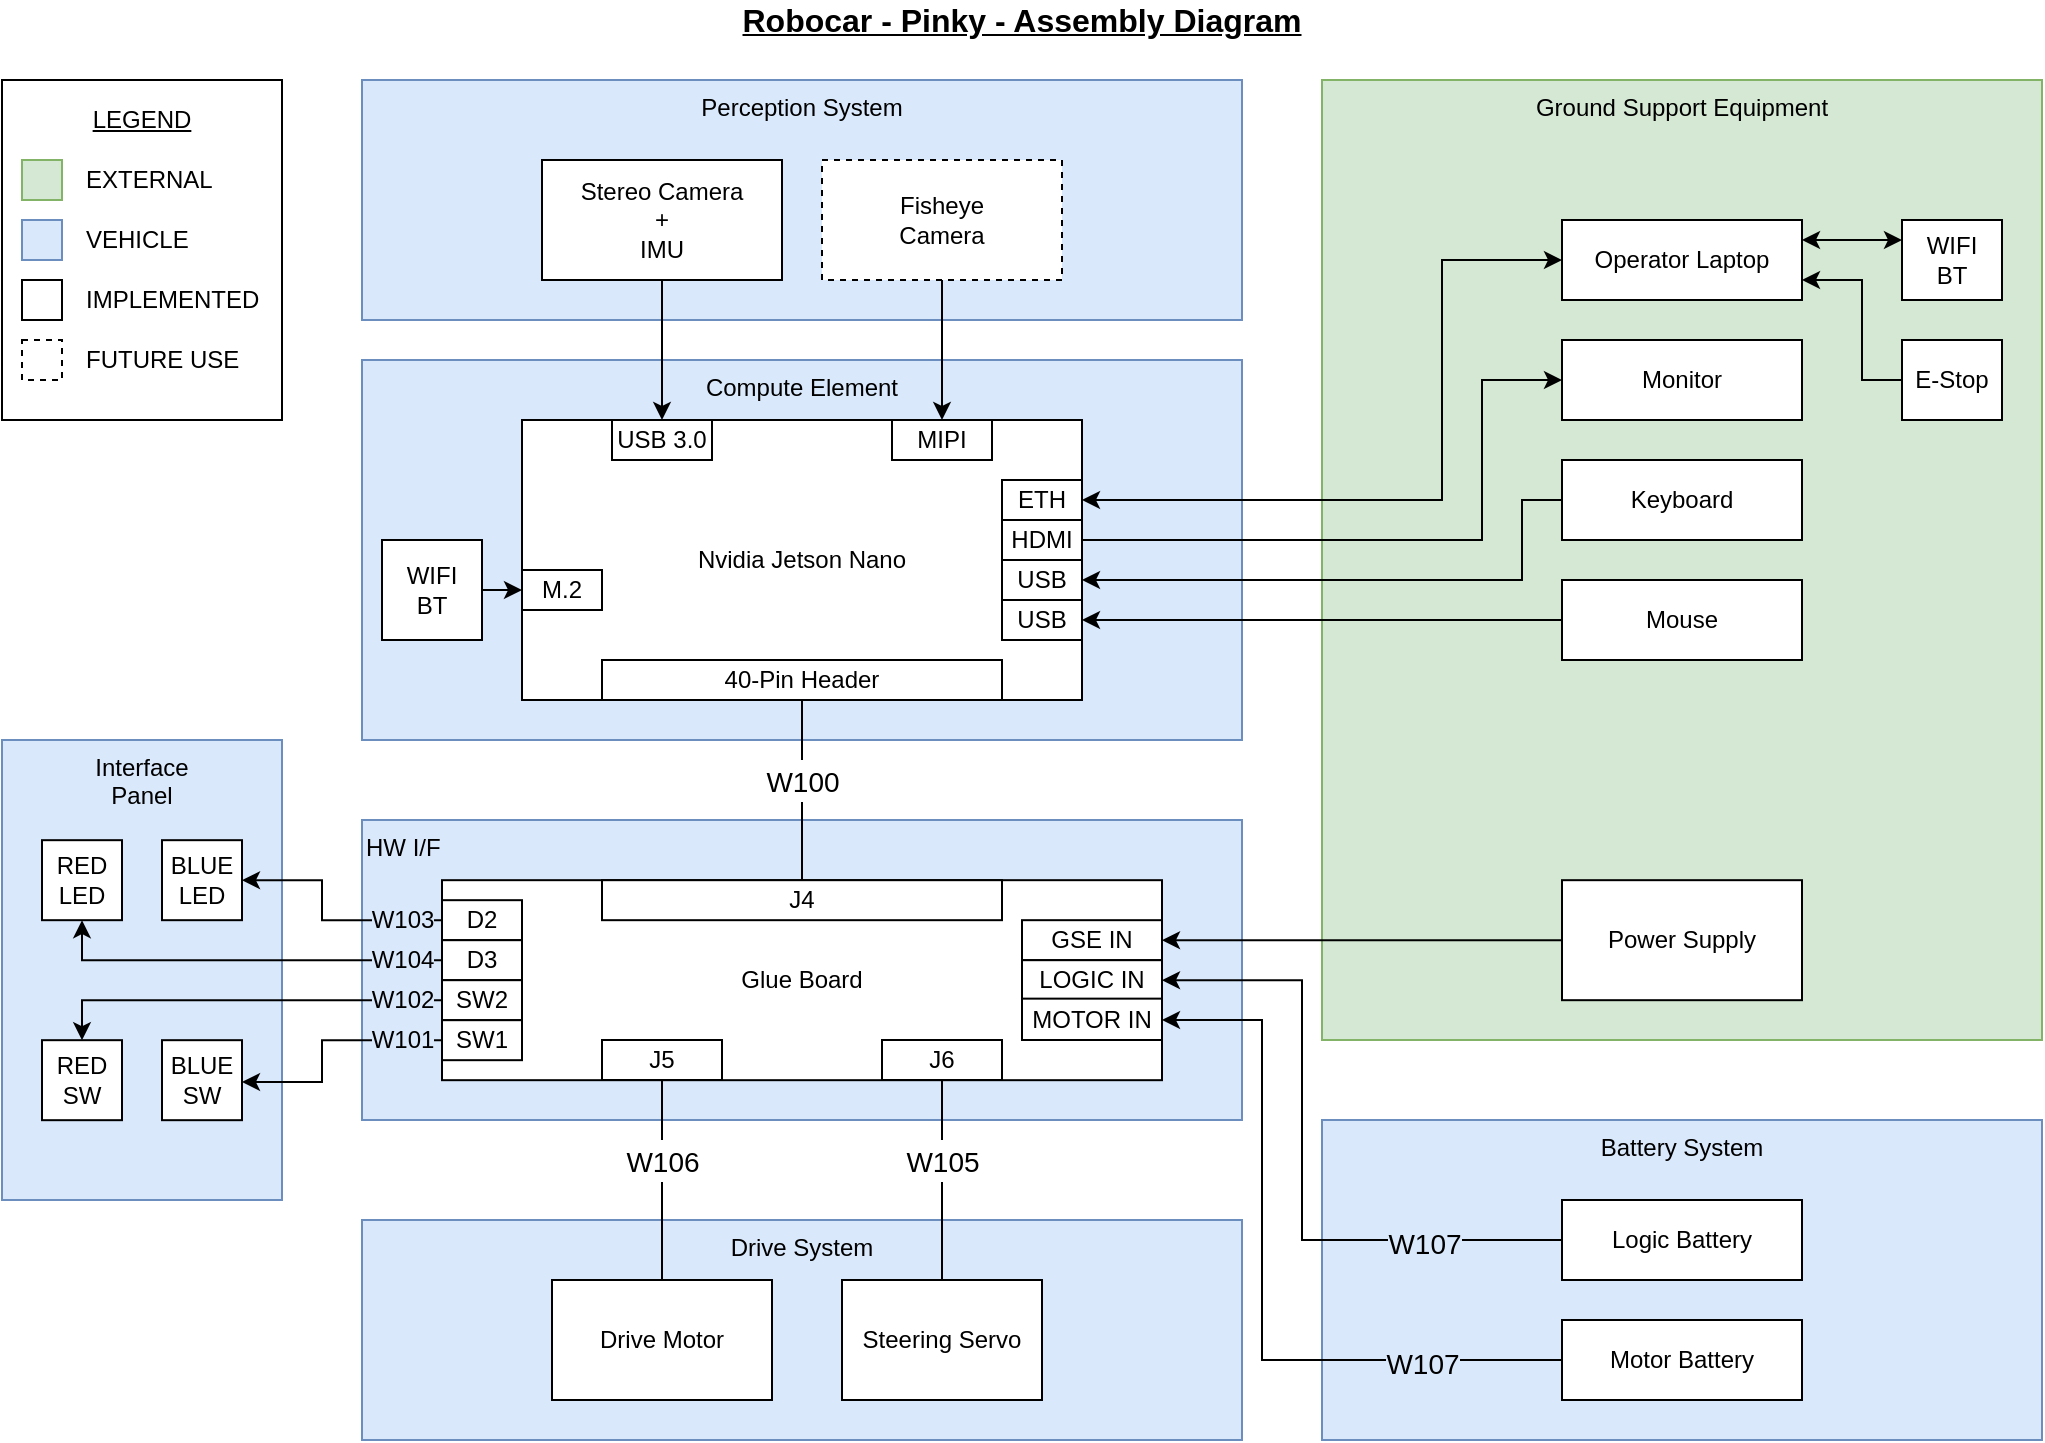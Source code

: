 <mxfile version="12.5.3" type="device"><diagram id="cub4l3dRgnappFqSqvj4" name="1 - Top Level"><mxGraphModel dx="1106" dy="900" grid="1" gridSize="10" guides="1" tooltips="1" connect="1" arrows="1" fold="1" page="1" pageScale="1" pageWidth="1700" pageHeight="1100" math="0" shadow="0"><root><mxCell id="0"/><mxCell id="1" parent="0"/><mxCell id="SpVLSacBy3mJhvnnZHXy-24" value="" style="rounded=0;whiteSpace=wrap;html=1;align=center;" parent="1" vertex="1"><mxGeometry x="180" y="120" width="140" height="170" as="geometry"/></mxCell><mxCell id="w4hsYRaryRHuDGo4afRQ-10" value="HW I/F" style="rounded=0;whiteSpace=wrap;html=1;fillColor=#dae8fc;strokeColor=#6c8ebf;verticalAlign=top;align=left;" parent="1" vertex="1"><mxGeometry x="360" y="490" width="440" height="150" as="geometry"/></mxCell><mxCell id="JcmoGKXpvcpSXVwlVo32-1" value="Perception System" style="rounded=0;whiteSpace=wrap;html=1;fillColor=#dae8fc;strokeColor=#6c8ebf;verticalAlign=top;align=center;" parent="1" vertex="1"><mxGeometry x="360" y="120" width="440" height="120" as="geometry"/></mxCell><mxCell id="JcmoGKXpvcpSXVwlVo32-3" value="Compute Element" style="rounded=0;whiteSpace=wrap;html=1;fillColor=#dae8fc;strokeColor=#6c8ebf;verticalAlign=top;align=center;" parent="1" vertex="1"><mxGeometry x="360" y="260" width="440" height="190" as="geometry"/></mxCell><mxCell id="JcmoGKXpvcpSXVwlVo32-4" value="Drive System" style="rounded=0;whiteSpace=wrap;html=1;fillColor=#dae8fc;strokeColor=#6c8ebf;verticalAlign=top;align=center;" parent="1" vertex="1"><mxGeometry x="360" y="690" width="440" height="110" as="geometry"/></mxCell><mxCell id="w4hsYRaryRHuDGo4afRQ-1" value="Ground Support Equipment" style="rounded=0;whiteSpace=wrap;html=1;fillColor=#d5e8d4;strokeColor=#82b366;verticalAlign=top;" parent="1" vertex="1"><mxGeometry x="840" y="120" width="360" height="480" as="geometry"/></mxCell><mxCell id="w4hsYRaryRHuDGo4afRQ-5" style="edgeStyle=orthogonalEdgeStyle;rounded=0;orthogonalLoop=1;jettySize=auto;html=1;exitX=0.5;exitY=1;exitDx=0;exitDy=0;entryX=0.25;entryY=0;entryDx=0;entryDy=0;" parent="1" source="w4hsYRaryRHuDGo4afRQ-2" target="w4hsYRaryRHuDGo4afRQ-4" edge="1"><mxGeometry relative="1" as="geometry"/></mxCell><mxCell id="w4hsYRaryRHuDGo4afRQ-2" value="Stereo Camera&lt;br&gt;+&lt;br&gt;IMU" style="rounded=0;whiteSpace=wrap;html=1;" parent="1" vertex="1"><mxGeometry x="450" y="160" width="120" height="60" as="geometry"/></mxCell><mxCell id="w4hsYRaryRHuDGo4afRQ-6" style="edgeStyle=orthogonalEdgeStyle;rounded=0;orthogonalLoop=1;jettySize=auto;html=1;exitX=0.5;exitY=1;exitDx=0;exitDy=0;entryX=0.75;entryY=0;entryDx=0;entryDy=0;" parent="1" source="w4hsYRaryRHuDGo4afRQ-3" target="w4hsYRaryRHuDGo4afRQ-4" edge="1"><mxGeometry relative="1" as="geometry"/></mxCell><mxCell id="w4hsYRaryRHuDGo4afRQ-3" value="Fisheye&lt;br&gt;Camera" style="rounded=0;whiteSpace=wrap;html=1;align=center;dashed=1;" parent="1" vertex="1"><mxGeometry x="590" y="160" width="120" height="60" as="geometry"/></mxCell><mxCell id="w4hsYRaryRHuDGo4afRQ-4" value="Nvidia Jetson Nano" style="rounded=0;whiteSpace=wrap;html=1;fillColor=#ffffff;" parent="1" vertex="1"><mxGeometry x="440" y="290" width="280" height="140" as="geometry"/></mxCell><mxCell id="w4hsYRaryRHuDGo4afRQ-12" value="Glue Board" style="rounded=0;whiteSpace=wrap;html=1;align=center;" parent="1" vertex="1"><mxGeometry x="400" y="520.09" width="360" height="100" as="geometry"/></mxCell><mxCell id="w4hsYRaryRHuDGo4afRQ-13" value="Drive Motor" style="rounded=0;whiteSpace=wrap;html=1;align=center;" parent="1" vertex="1"><mxGeometry x="455" y="720" width="110" height="60" as="geometry"/></mxCell><mxCell id="w4hsYRaryRHuDGo4afRQ-14" value="Steering Servo" style="rounded=0;whiteSpace=wrap;html=1;align=center;" parent="1" vertex="1"><mxGeometry x="600" y="720" width="100" height="60" as="geometry"/></mxCell><mxCell id="w4hsYRaryRHuDGo4afRQ-35" value="USB 3.0" style="rounded=0;whiteSpace=wrap;html=1;" parent="1" vertex="1"><mxGeometry x="485" y="290" width="50" height="20" as="geometry"/></mxCell><mxCell id="w4hsYRaryRHuDGo4afRQ-38" value="MIPI" style="rounded=0;whiteSpace=wrap;html=1;" parent="1" vertex="1"><mxGeometry x="625" y="290" width="50" height="20" as="geometry"/></mxCell><mxCell id="w4hsYRaryRHuDGo4afRQ-43" value="40-Pin Header" style="rounded=0;whiteSpace=wrap;html=1;" parent="1" vertex="1"><mxGeometry x="480" y="410" width="200" height="20" as="geometry"/></mxCell><mxCell id="w4hsYRaryRHuDGo4afRQ-48" value="Monitor" style="rounded=0;whiteSpace=wrap;html=1;align=center;" parent="1" vertex="1"><mxGeometry x="960" y="250" width="120" height="40" as="geometry"/></mxCell><mxCell id="w4hsYRaryRHuDGo4afRQ-49" value="Keyboard" style="rounded=0;whiteSpace=wrap;html=1;align=center;" parent="1" vertex="1"><mxGeometry x="960" y="310" width="120" height="40" as="geometry"/></mxCell><mxCell id="w4hsYRaryRHuDGo4afRQ-50" value="Mouse" style="rounded=0;whiteSpace=wrap;html=1;align=center;" parent="1" vertex="1"><mxGeometry x="960" y="370" width="120" height="40" as="geometry"/></mxCell><mxCell id="w4hsYRaryRHuDGo4afRQ-54" style="edgeStyle=orthogonalEdgeStyle;rounded=0;orthogonalLoop=1;jettySize=auto;html=1;exitX=1;exitY=0.5;exitDx=0;exitDy=0;entryX=0;entryY=0.5;entryDx=0;entryDy=0;startArrow=none;startFill=0;endArrow=classic;endFill=1;" parent="1" source="w4hsYRaryRHuDGo4afRQ-51" target="w4hsYRaryRHuDGo4afRQ-48" edge="1"><mxGeometry relative="1" as="geometry"><Array as="points"><mxPoint x="920" y="350"/><mxPoint x="920" y="270"/></Array></mxGeometry></mxCell><mxCell id="w4hsYRaryRHuDGo4afRQ-51" value="HDMI" style="rounded=0;whiteSpace=wrap;html=1;" parent="1" vertex="1"><mxGeometry x="680" y="340" width="40" height="20" as="geometry"/></mxCell><mxCell id="w4hsYRaryRHuDGo4afRQ-52" value="USB" style="rounded=0;whiteSpace=wrap;html=1;" parent="1" vertex="1"><mxGeometry x="680" y="360" width="40" height="20" as="geometry"/></mxCell><mxCell id="w4hsYRaryRHuDGo4afRQ-53" value="USB" style="rounded=0;whiteSpace=wrap;html=1;" parent="1" vertex="1"><mxGeometry x="680" y="380" width="40" height="20" as="geometry"/></mxCell><mxCell id="w4hsYRaryRHuDGo4afRQ-55" style="edgeStyle=orthogonalEdgeStyle;rounded=0;orthogonalLoop=1;jettySize=auto;html=1;exitX=1;exitY=0.5;exitDx=0;exitDy=0;entryX=0;entryY=0.5;entryDx=0;entryDy=0;startArrow=classic;startFill=1;endArrow=none;endFill=0;" parent="1" source="w4hsYRaryRHuDGo4afRQ-52" target="w4hsYRaryRHuDGo4afRQ-49" edge="1"><mxGeometry relative="1" as="geometry"><mxPoint x="729.828" y="364.862" as="sourcePoint"/><mxPoint x="889.828" y="480.034" as="targetPoint"/><Array as="points"><mxPoint x="940" y="370"/><mxPoint x="940" y="330"/></Array></mxGeometry></mxCell><mxCell id="w4hsYRaryRHuDGo4afRQ-56" style="edgeStyle=orthogonalEdgeStyle;rounded=0;orthogonalLoop=1;jettySize=auto;html=1;exitX=1;exitY=0.5;exitDx=0;exitDy=0;startArrow=classic;startFill=1;endArrow=none;endFill=0;entryX=0;entryY=0.5;entryDx=0;entryDy=0;" parent="1" source="w4hsYRaryRHuDGo4afRQ-53" target="w4hsYRaryRHuDGo4afRQ-50" edge="1"><mxGeometry relative="1" as="geometry"><mxPoint x="739.828" y="374.862" as="sourcePoint"/><mxPoint x="930" y="395" as="targetPoint"/><Array as="points"/></mxGeometry></mxCell><mxCell id="W9MOEk4XCKjWlOoFFyLS-8" style="edgeStyle=orthogonalEdgeStyle;rounded=0;orthogonalLoop=1;jettySize=auto;html=1;exitX=0;exitY=0.5;exitDx=0;exitDy=0;entryX=1;entryY=0.5;entryDx=0;entryDy=0;startArrow=none;startFill=0;endArrow=classic;endFill=1;fontFamily=Helvetica;fontSize=18;" parent="1" source="w4hsYRaryRHuDGo4afRQ-57" target="SpVLSacBy3mJhvnnZHXy-10" edge="1"><mxGeometry relative="1" as="geometry"/></mxCell><mxCell id="w4hsYRaryRHuDGo4afRQ-57" value="Power Supply" style="rounded=0;whiteSpace=wrap;html=1;align=center;" parent="1" vertex="1"><mxGeometry x="960" y="520.09" width="120" height="60" as="geometry"/></mxCell><mxCell id="w4hsYRaryRHuDGo4afRQ-60" value="Battery System" style="rounded=0;whiteSpace=wrap;html=1;fillColor=#dae8fc;strokeColor=#6c8ebf;verticalAlign=top;align=center;" parent="1" vertex="1"><mxGeometry x="840" y="640" width="360" height="160" as="geometry"/></mxCell><mxCell id="w4hsYRaryRHuDGo4afRQ-61" value="Logic Battery" style="rounded=0;whiteSpace=wrap;html=1;align=center;" parent="1" vertex="1"><mxGeometry x="960" y="680" width="120" height="40" as="geometry"/></mxCell><mxCell id="w4hsYRaryRHuDGo4afRQ-63" style="edgeStyle=orthogonalEdgeStyle;rounded=0;orthogonalLoop=1;jettySize=auto;html=1;exitX=1;exitY=0.5;exitDx=0;exitDy=0;entryX=0;entryY=0.5;entryDx=0;entryDy=0;startArrow=classic;startFill=1;endArrow=none;endFill=0;" parent="1" source="w4hsYRaryRHuDGo4afRQ-12" target="w4hsYRaryRHuDGo4afRQ-61" edge="1"><mxGeometry relative="1" as="geometry"><mxPoint x="719.667" y="585" as="sourcePoint"/><mxPoint x="940.172" y="559.345" as="targetPoint"/><Array as="points"><mxPoint x="830" y="570"/><mxPoint x="830" y="700"/></Array></mxGeometry></mxCell><mxCell id="W9MOEk4XCKjWlOoFFyLS-9" value="&lt;font style=&quot;font-size: 14px&quot;&gt;W107&lt;/font&gt;" style="text;html=1;align=center;verticalAlign=middle;resizable=0;points=[];labelBackgroundColor=#DAE8FC;fontSize=18;fontFamily=Helvetica;" parent="w4hsYRaryRHuDGo4afRQ-63" vertex="1" connectable="0"><mxGeometry x="0.548" y="1" relative="1" as="geometry"><mxPoint x="4.66" y="1.31" as="offset"/></mxGeometry></mxCell><mxCell id="w4hsYRaryRHuDGo4afRQ-66" value="Robocar - Pinky - Assembly Diagram" style="text;html=1;strokeColor=none;fillColor=none;align=center;verticalAlign=middle;whiteSpace=wrap;rounded=0;fontStyle=5;fontSize=16;" parent="1" vertex="1"><mxGeometry x="180" y="80" width="1020" height="20" as="geometry"/></mxCell><mxCell id="w4hsYRaryRHuDGo4afRQ-67" value="M.2" style="rounded=0;whiteSpace=wrap;html=1;" parent="1" vertex="1"><mxGeometry x="440" y="365" width="40" height="20" as="geometry"/></mxCell><mxCell id="w4hsYRaryRHuDGo4afRQ-68" value="WIFI&lt;br&gt;BT" style="rounded=0;whiteSpace=wrap;html=1;" parent="1" vertex="1"><mxGeometry x="370" y="350" width="50" height="50" as="geometry"/></mxCell><mxCell id="w4hsYRaryRHuDGo4afRQ-69" value="" style="endArrow=classic;html=1;fontSize=16;entryX=0;entryY=0.5;entryDx=0;entryDy=0;exitX=1;exitY=0.5;exitDx=0;exitDy=0;" parent="1" source="w4hsYRaryRHuDGo4afRQ-68" target="w4hsYRaryRHuDGo4afRQ-67" edge="1"><mxGeometry width="50" height="50" relative="1" as="geometry"><mxPoint x="360" y="870" as="sourcePoint"/><mxPoint x="410" y="820" as="targetPoint"/></mxGeometry></mxCell><mxCell id="w4hsYRaryRHuDGo4afRQ-70" value="ETH" style="rounded=0;whiteSpace=wrap;html=1;" parent="1" vertex="1"><mxGeometry x="680" y="320" width="40" height="20" as="geometry"/></mxCell><mxCell id="w4hsYRaryRHuDGo4afRQ-76" style="edgeStyle=orthogonalEdgeStyle;rounded=0;orthogonalLoop=1;jettySize=auto;html=1;exitX=1;exitY=0.25;exitDx=0;exitDy=0;startArrow=classic;startFill=1;endArrow=classic;endFill=1;fontSize=16;entryX=0;entryY=0.25;entryDx=0;entryDy=0;" parent="1" source="w4hsYRaryRHuDGo4afRQ-71" target="w4hsYRaryRHuDGo4afRQ-73" edge="1"><mxGeometry relative="1" as="geometry"/></mxCell><mxCell id="w4hsYRaryRHuDGo4afRQ-77" style="edgeStyle=orthogonalEdgeStyle;rounded=0;orthogonalLoop=1;jettySize=auto;html=1;exitX=1;exitY=0.75;exitDx=0;exitDy=0;entryX=0;entryY=0.5;entryDx=0;entryDy=0;startArrow=classic;startFill=1;endArrow=none;endFill=0;fontSize=16;" parent="1" source="w4hsYRaryRHuDGo4afRQ-71" target="w4hsYRaryRHuDGo4afRQ-75" edge="1"><mxGeometry relative="1" as="geometry"><Array as="points"><mxPoint x="1110" y="220"/><mxPoint x="1110" y="270"/></Array></mxGeometry></mxCell><mxCell id="w4hsYRaryRHuDGo4afRQ-71" value="Operator Laptop" style="rounded=0;whiteSpace=wrap;html=1;align=center;" parent="1" vertex="1"><mxGeometry x="960" y="190" width="120" height="40" as="geometry"/></mxCell><mxCell id="w4hsYRaryRHuDGo4afRQ-72" style="edgeStyle=orthogonalEdgeStyle;rounded=0;orthogonalLoop=1;jettySize=auto;html=1;exitX=1;exitY=0.5;exitDx=0;exitDy=0;entryX=0;entryY=0.5;entryDx=0;entryDy=0;startArrow=classic;startFill=1;endArrow=classic;endFill=1;" parent="1" source="w4hsYRaryRHuDGo4afRQ-70" target="w4hsYRaryRHuDGo4afRQ-71" edge="1"><mxGeometry relative="1" as="geometry"><mxPoint x="729.828" y="360.034" as="sourcePoint"/><mxPoint x="980.172" y="280.034" as="targetPoint"/><Array as="points"><mxPoint x="900" y="330"/><mxPoint x="900" y="210"/></Array></mxGeometry></mxCell><mxCell id="w4hsYRaryRHuDGo4afRQ-73" value="WIFI&lt;br&gt;BT" style="rounded=0;whiteSpace=wrap;html=1;" parent="1" vertex="1"><mxGeometry x="1130" y="190" width="50" height="40" as="geometry"/></mxCell><mxCell id="w4hsYRaryRHuDGo4afRQ-75" value="E-Stop" style="rounded=0;whiteSpace=wrap;html=1;align=center;" parent="1" vertex="1"><mxGeometry x="1130" y="250" width="50" height="40" as="geometry"/></mxCell><mxCell id="SpVLSacBy3mJhvnnZHXy-2" value="Motor Battery" style="rounded=0;whiteSpace=wrap;html=1;align=center;" parent="1" vertex="1"><mxGeometry x="960" y="740" width="120" height="40" as="geometry"/></mxCell><mxCell id="SpVLSacBy3mJhvnnZHXy-4" style="edgeStyle=orthogonalEdgeStyle;rounded=0;orthogonalLoop=1;jettySize=auto;html=1;exitX=1;exitY=0.699;exitDx=0;exitDy=0;entryX=0;entryY=0.5;entryDx=0;entryDy=0;startArrow=classic;startFill=1;endArrow=none;endFill=0;exitPerimeter=0;" parent="1" source="w4hsYRaryRHuDGo4afRQ-12" target="SpVLSacBy3mJhvnnZHXy-2" edge="1"><mxGeometry relative="1" as="geometry"><mxPoint x="729.667" y="580" as="sourcePoint"/><mxPoint x="979.667" y="700" as="targetPoint"/><Array as="points"><mxPoint x="810" y="590"/><mxPoint x="810" y="760"/></Array></mxGeometry></mxCell><mxCell id="W9MOEk4XCKjWlOoFFyLS-10" value="&lt;font style=&quot;font-size: 14px&quot;&gt;W107&lt;/font&gt;" style="text;html=1;align=center;verticalAlign=middle;resizable=0;points=[];labelBackgroundColor=#DAE8FC;fontSize=18;fontFamily=Helvetica;" parent="SpVLSacBy3mJhvnnZHXy-4" vertex="1" connectable="0"><mxGeometry x="0.645" y="1" relative="1" as="geometry"><mxPoint x="-4.31" y="1.31" as="offset"/></mxGeometry></mxCell><mxCell id="SpVLSacBy3mJhvnnZHXy-7" value="J4" style="rounded=0;whiteSpace=wrap;html=1;" parent="1" vertex="1"><mxGeometry x="480" y="520.09" width="200" height="20" as="geometry"/></mxCell><mxCell id="W9MOEk4XCKjWlOoFFyLS-4" value="&lt;font style=&quot;font-size: 14px&quot;&gt;W106&lt;/font&gt;" style="edgeStyle=orthogonalEdgeStyle;rounded=0;orthogonalLoop=1;jettySize=auto;html=1;exitX=0.5;exitY=1;exitDx=0;exitDy=0;startArrow=none;startFill=0;fontFamily=Helvetica;fontSize=18;endArrow=none;endFill=0;" parent="1" source="SpVLSacBy3mJhvnnZHXy-8" target="w4hsYRaryRHuDGo4afRQ-13" edge="1"><mxGeometry x="-0.2" relative="1" as="geometry"><mxPoint as="offset"/></mxGeometry></mxCell><mxCell id="SpVLSacBy3mJhvnnZHXy-8" value="J5" style="rounded=0;whiteSpace=wrap;html=1;" parent="1" vertex="1"><mxGeometry x="480" y="600" width="60" height="20" as="geometry"/></mxCell><mxCell id="W9MOEk4XCKjWlOoFFyLS-5" value="&lt;font style=&quot;font-size: 14px&quot;&gt;W105&lt;/font&gt;" style="edgeStyle=orthogonalEdgeStyle;rounded=0;orthogonalLoop=1;jettySize=auto;html=1;exitX=0.5;exitY=1;exitDx=0;exitDy=0;startArrow=none;startFill=0;fontFamily=Helvetica;fontSize=18;endArrow=none;endFill=0;" parent="1" source="SpVLSacBy3mJhvnnZHXy-9" target="w4hsYRaryRHuDGo4afRQ-14" edge="1"><mxGeometry x="-0.2" relative="1" as="geometry"><mxPoint as="offset"/></mxGeometry></mxCell><mxCell id="SpVLSacBy3mJhvnnZHXy-9" value="J6" style="rounded=0;whiteSpace=wrap;html=1;" parent="1" vertex="1"><mxGeometry x="620" y="600" width="60" height="20" as="geometry"/></mxCell><mxCell id="SpVLSacBy3mJhvnnZHXy-10" value="GSE IN" style="rounded=0;whiteSpace=wrap;html=1;" parent="1" vertex="1"><mxGeometry x="690" y="540.09" width="70" height="20" as="geometry"/></mxCell><mxCell id="SpVLSacBy3mJhvnnZHXy-11" value="LOGIC IN" style="rounded=0;whiteSpace=wrap;html=1;" parent="1" vertex="1"><mxGeometry x="690" y="560.09" width="70" height="20" as="geometry"/></mxCell><mxCell id="SpVLSacBy3mJhvnnZHXy-12" value="MOTOR IN" style="rounded=0;whiteSpace=wrap;html=1;" parent="1" vertex="1"><mxGeometry x="690" y="579.32" width="70" height="20.68" as="geometry"/></mxCell><mxCell id="SpVLSacBy3mJhvnnZHXy-13" value="" style="rounded=0;whiteSpace=wrap;html=1;fillColor=#d5e8d4;strokeColor=#82b366;verticalAlign=top;" parent="1" vertex="1"><mxGeometry x="190" y="160" width="20" height="20" as="geometry"/></mxCell><mxCell id="SpVLSacBy3mJhvnnZHXy-14" value="EXTERNAL" style="text;html=1;strokeColor=none;fillColor=none;align=left;verticalAlign=middle;whiteSpace=wrap;rounded=0;dashed=1;" parent="1" vertex="1"><mxGeometry x="220" y="160" width="80" height="20" as="geometry"/></mxCell><mxCell id="SpVLSacBy3mJhvnnZHXy-15" value="" style="rounded=0;whiteSpace=wrap;html=1;fillColor=#dae8fc;strokeColor=#6c8ebf;verticalAlign=top;" parent="1" vertex="1"><mxGeometry x="190" y="190" width="20" height="20" as="geometry"/></mxCell><mxCell id="SpVLSacBy3mJhvnnZHXy-16" value="VEHICLE" style="text;html=1;strokeColor=none;fillColor=none;align=left;verticalAlign=middle;whiteSpace=wrap;rounded=0;dashed=1;" parent="1" vertex="1"><mxGeometry x="220" y="190" width="80" height="20" as="geometry"/></mxCell><mxCell id="SpVLSacBy3mJhvnnZHXy-19" value="LEGEND" style="text;html=1;strokeColor=none;fillColor=none;align=center;verticalAlign=middle;whiteSpace=wrap;rounded=0;dashed=1;fontStyle=4" parent="1" vertex="1"><mxGeometry x="180" y="130" width="140" height="20" as="geometry"/></mxCell><mxCell id="SpVLSacBy3mJhvnnZHXy-20" value="" style="rounded=0;whiteSpace=wrap;html=1;verticalAlign=top;" parent="1" vertex="1"><mxGeometry x="190" y="220" width="20" height="20" as="geometry"/></mxCell><mxCell id="SpVLSacBy3mJhvnnZHXy-21" value="IMPLEMENTED" style="text;html=1;strokeColor=none;fillColor=none;align=left;verticalAlign=middle;whiteSpace=wrap;rounded=0;dashed=1;" parent="1" vertex="1"><mxGeometry x="220" y="220" width="80" height="20" as="geometry"/></mxCell><mxCell id="SpVLSacBy3mJhvnnZHXy-22" value="" style="rounded=0;whiteSpace=wrap;html=1;verticalAlign=top;dashed=1;" parent="1" vertex="1"><mxGeometry x="190" y="250" width="20" height="20" as="geometry"/></mxCell><mxCell id="SpVLSacBy3mJhvnnZHXy-23" value="FUTURE USE" style="text;html=1;strokeColor=none;fillColor=none;align=left;verticalAlign=middle;whiteSpace=wrap;rounded=0;dashed=1;" parent="1" vertex="1"><mxGeometry x="220" y="250" width="90" height="20" as="geometry"/></mxCell><mxCell id="W9MOEk4XCKjWlOoFFyLS-1" value="&lt;font style=&quot;font-size: 14px&quot;&gt;W100&lt;/font&gt;" style="endArrow=none;html=1;fontFamily=Helvetica;fontSize=18;entryX=0.5;entryY=1;entryDx=0;entryDy=0;exitX=0.5;exitY=0;exitDx=0;exitDy=0;" parent="1" source="SpVLSacBy3mJhvnnZHXy-7" target="w4hsYRaryRHuDGo4afRQ-43" edge="1"><mxGeometry x="0.112" width="50" height="50" relative="1" as="geometry"><mxPoint x="180" y="870" as="sourcePoint"/><mxPoint x="230" y="820" as="targetPoint"/><mxPoint as="offset"/></mxGeometry></mxCell><mxCell id="W9MOEk4XCKjWlOoFFyLS-7" value="Interface&lt;br&gt;Panel" style="rounded=0;whiteSpace=wrap;html=1;fillColor=#dae8fc;strokeColor=#6c8ebf;verticalAlign=top;align=center;" parent="1" vertex="1"><mxGeometry x="180" y="450" width="140" height="230" as="geometry"/></mxCell><mxCell id="W9MOEk4XCKjWlOoFFyLS-22" value="&lt;font style=&quot;font-size: 12px;&quot;&gt;W103&lt;/font&gt;" style="edgeStyle=orthogonalEdgeStyle;rounded=0;orthogonalLoop=1;jettySize=auto;html=1;exitX=0;exitY=0.5;exitDx=0;exitDy=0;entryX=1;entryY=0.5;entryDx=0;entryDy=0;startArrow=none;startFill=0;endArrow=classic;endFill=1;fontFamily=Helvetica;fontSize=12;labelBackgroundColor=#DAE8FC;" parent="1" source="W9MOEk4XCKjWlOoFFyLS-11" target="W9MOEk4XCKjWlOoFFyLS-15" edge="1"><mxGeometry x="-0.67" relative="1" as="geometry"><Array as="points"><mxPoint x="340" y="540"/><mxPoint x="340" y="520"/></Array><mxPoint as="offset"/></mxGeometry></mxCell><mxCell id="W9MOEk4XCKjWlOoFFyLS-11" value="D2" style="rounded=0;whiteSpace=wrap;html=1;" parent="1" vertex="1"><mxGeometry x="400" y="530.09" width="40" height="20" as="geometry"/></mxCell><mxCell id="W9MOEk4XCKjWlOoFFyLS-23" value="W104" style="edgeStyle=orthogonalEdgeStyle;rounded=0;orthogonalLoop=1;jettySize=auto;html=1;exitX=0;exitY=0.5;exitDx=0;exitDy=0;entryX=0.5;entryY=1;entryDx=0;entryDy=0;startArrow=none;startFill=0;endArrow=classic;endFill=1;fontFamily=Helvetica;fontSize=12;labelBackgroundColor=#DAE8FC;" parent="1" source="W9MOEk4XCKjWlOoFFyLS-12" target="W9MOEk4XCKjWlOoFFyLS-19" edge="1"><mxGeometry x="-0.8" relative="1" as="geometry"><mxPoint as="offset"/></mxGeometry></mxCell><mxCell id="W9MOEk4XCKjWlOoFFyLS-12" value="D3" style="rounded=0;whiteSpace=wrap;html=1;" parent="1" vertex="1"><mxGeometry x="400" y="550.09" width="40" height="20" as="geometry"/></mxCell><mxCell id="W9MOEk4XCKjWlOoFFyLS-24" value="W102" style="edgeStyle=orthogonalEdgeStyle;rounded=0;orthogonalLoop=1;jettySize=auto;html=1;exitX=0;exitY=0.5;exitDx=0;exitDy=0;entryX=0.5;entryY=0;entryDx=0;entryDy=0;startArrow=none;startFill=0;endArrow=classic;endFill=1;fontFamily=Helvetica;fontSize=12;labelBackgroundColor=#DAE8FC;" parent="1" source="W9MOEk4XCKjWlOoFFyLS-13" target="W9MOEk4XCKjWlOoFFyLS-21" edge="1"><mxGeometry x="-0.802" relative="1" as="geometry"><Array as="points"><mxPoint x="220" y="580"/></Array><mxPoint as="offset"/></mxGeometry></mxCell><mxCell id="W9MOEk4XCKjWlOoFFyLS-13" value="SW2" style="rounded=0;whiteSpace=wrap;html=1;" parent="1" vertex="1"><mxGeometry x="400" y="570.09" width="40" height="20" as="geometry"/></mxCell><mxCell id="W9MOEk4XCKjWlOoFFyLS-25" value="W101" style="edgeStyle=orthogonalEdgeStyle;rounded=0;orthogonalLoop=1;jettySize=auto;html=1;exitX=0;exitY=0.5;exitDx=0;exitDy=0;startArrow=none;startFill=0;endArrow=classic;endFill=1;fontFamily=Helvetica;fontSize=12;labelBackgroundColor=#DAE8FC;" parent="1" source="W9MOEk4XCKjWlOoFFyLS-14" target="W9MOEk4XCKjWlOoFFyLS-20" edge="1"><mxGeometry x="-0.667" relative="1" as="geometry"><Array as="points"><mxPoint x="340" y="601"/><mxPoint x="340" y="621"/></Array><mxPoint as="offset"/></mxGeometry></mxCell><mxCell id="W9MOEk4XCKjWlOoFFyLS-14" value="SW1" style="rounded=0;whiteSpace=wrap;html=1;" parent="1" vertex="1"><mxGeometry x="400" y="590.09" width="40" height="20" as="geometry"/></mxCell><mxCell id="W9MOEk4XCKjWlOoFFyLS-15" value="BLUE LED" style="rounded=0;whiteSpace=wrap;html=1;" parent="1" vertex="1"><mxGeometry x="260" y="500.09" width="40" height="40" as="geometry"/></mxCell><mxCell id="W9MOEk4XCKjWlOoFFyLS-19" value="RED&lt;br&gt;LED" style="rounded=0;whiteSpace=wrap;html=1;" parent="1" vertex="1"><mxGeometry x="200" y="500.09" width="40" height="40" as="geometry"/></mxCell><mxCell id="W9MOEk4XCKjWlOoFFyLS-20" value="BLUE&lt;br&gt;SW" style="rounded=0;whiteSpace=wrap;html=1;" parent="1" vertex="1"><mxGeometry x="260" y="600.09" width="40" height="40" as="geometry"/></mxCell><mxCell id="W9MOEk4XCKjWlOoFFyLS-21" value="RED&lt;br&gt;SW" style="rounded=0;whiteSpace=wrap;html=1;" parent="1" vertex="1"><mxGeometry x="200" y="600.09" width="40" height="40" as="geometry"/></mxCell></root></mxGraphModel></diagram></mxfile>